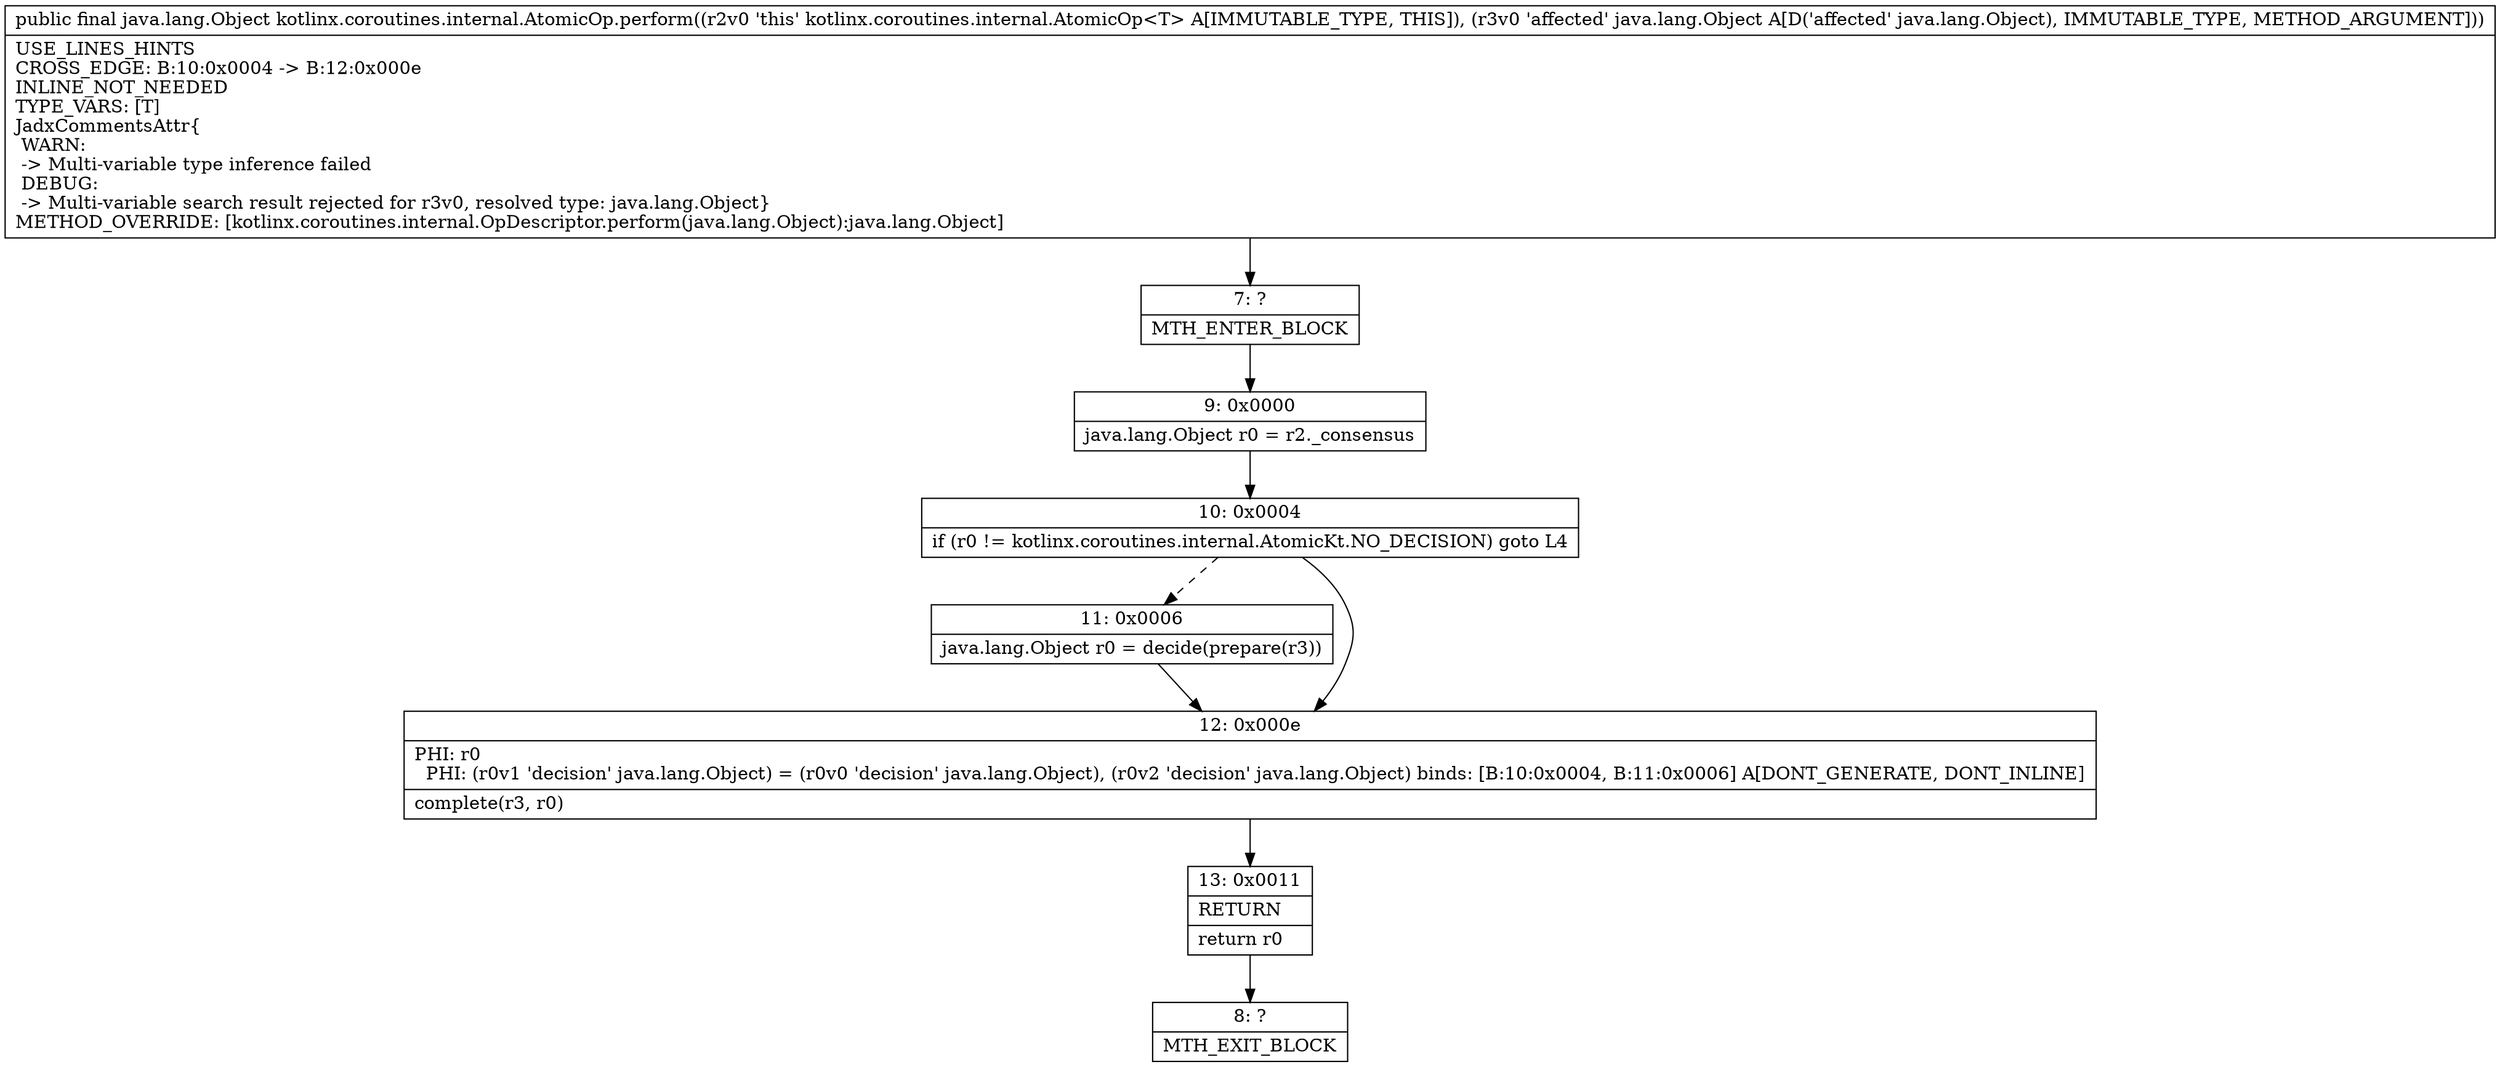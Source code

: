 digraph "CFG forkotlinx.coroutines.internal.AtomicOp.perform(Ljava\/lang\/Object;)Ljava\/lang\/Object;" {
Node_7 [shape=record,label="{7\:\ ?|MTH_ENTER_BLOCK\l}"];
Node_9 [shape=record,label="{9\:\ 0x0000|java.lang.Object r0 = r2._consensus\l}"];
Node_10 [shape=record,label="{10\:\ 0x0004|if (r0 != kotlinx.coroutines.internal.AtomicKt.NO_DECISION) goto L4\l}"];
Node_11 [shape=record,label="{11\:\ 0x0006|java.lang.Object r0 = decide(prepare(r3))\l}"];
Node_12 [shape=record,label="{12\:\ 0x000e|PHI: r0 \l  PHI: (r0v1 'decision' java.lang.Object) = (r0v0 'decision' java.lang.Object), (r0v2 'decision' java.lang.Object) binds: [B:10:0x0004, B:11:0x0006] A[DONT_GENERATE, DONT_INLINE]\l|complete(r3, r0)\l}"];
Node_13 [shape=record,label="{13\:\ 0x0011|RETURN\l|return r0\l}"];
Node_8 [shape=record,label="{8\:\ ?|MTH_EXIT_BLOCK\l}"];
MethodNode[shape=record,label="{public final java.lang.Object kotlinx.coroutines.internal.AtomicOp.perform((r2v0 'this' kotlinx.coroutines.internal.AtomicOp\<T\> A[IMMUTABLE_TYPE, THIS]), (r3v0 'affected' java.lang.Object A[D('affected' java.lang.Object), IMMUTABLE_TYPE, METHOD_ARGUMENT]))  | USE_LINES_HINTS\lCROSS_EDGE: B:10:0x0004 \-\> B:12:0x000e\lINLINE_NOT_NEEDED\lTYPE_VARS: [T]\lJadxCommentsAttr\{\l WARN: \l \-\> Multi\-variable type inference failed\l DEBUG: \l \-\> Multi\-variable search result rejected for r3v0, resolved type: java.lang.Object\}\lMETHOD_OVERRIDE: [kotlinx.coroutines.internal.OpDescriptor.perform(java.lang.Object):java.lang.Object]\l}"];
MethodNode -> Node_7;Node_7 -> Node_9;
Node_9 -> Node_10;
Node_10 -> Node_11[style=dashed];
Node_10 -> Node_12;
Node_11 -> Node_12;
Node_12 -> Node_13;
Node_13 -> Node_8;
}

